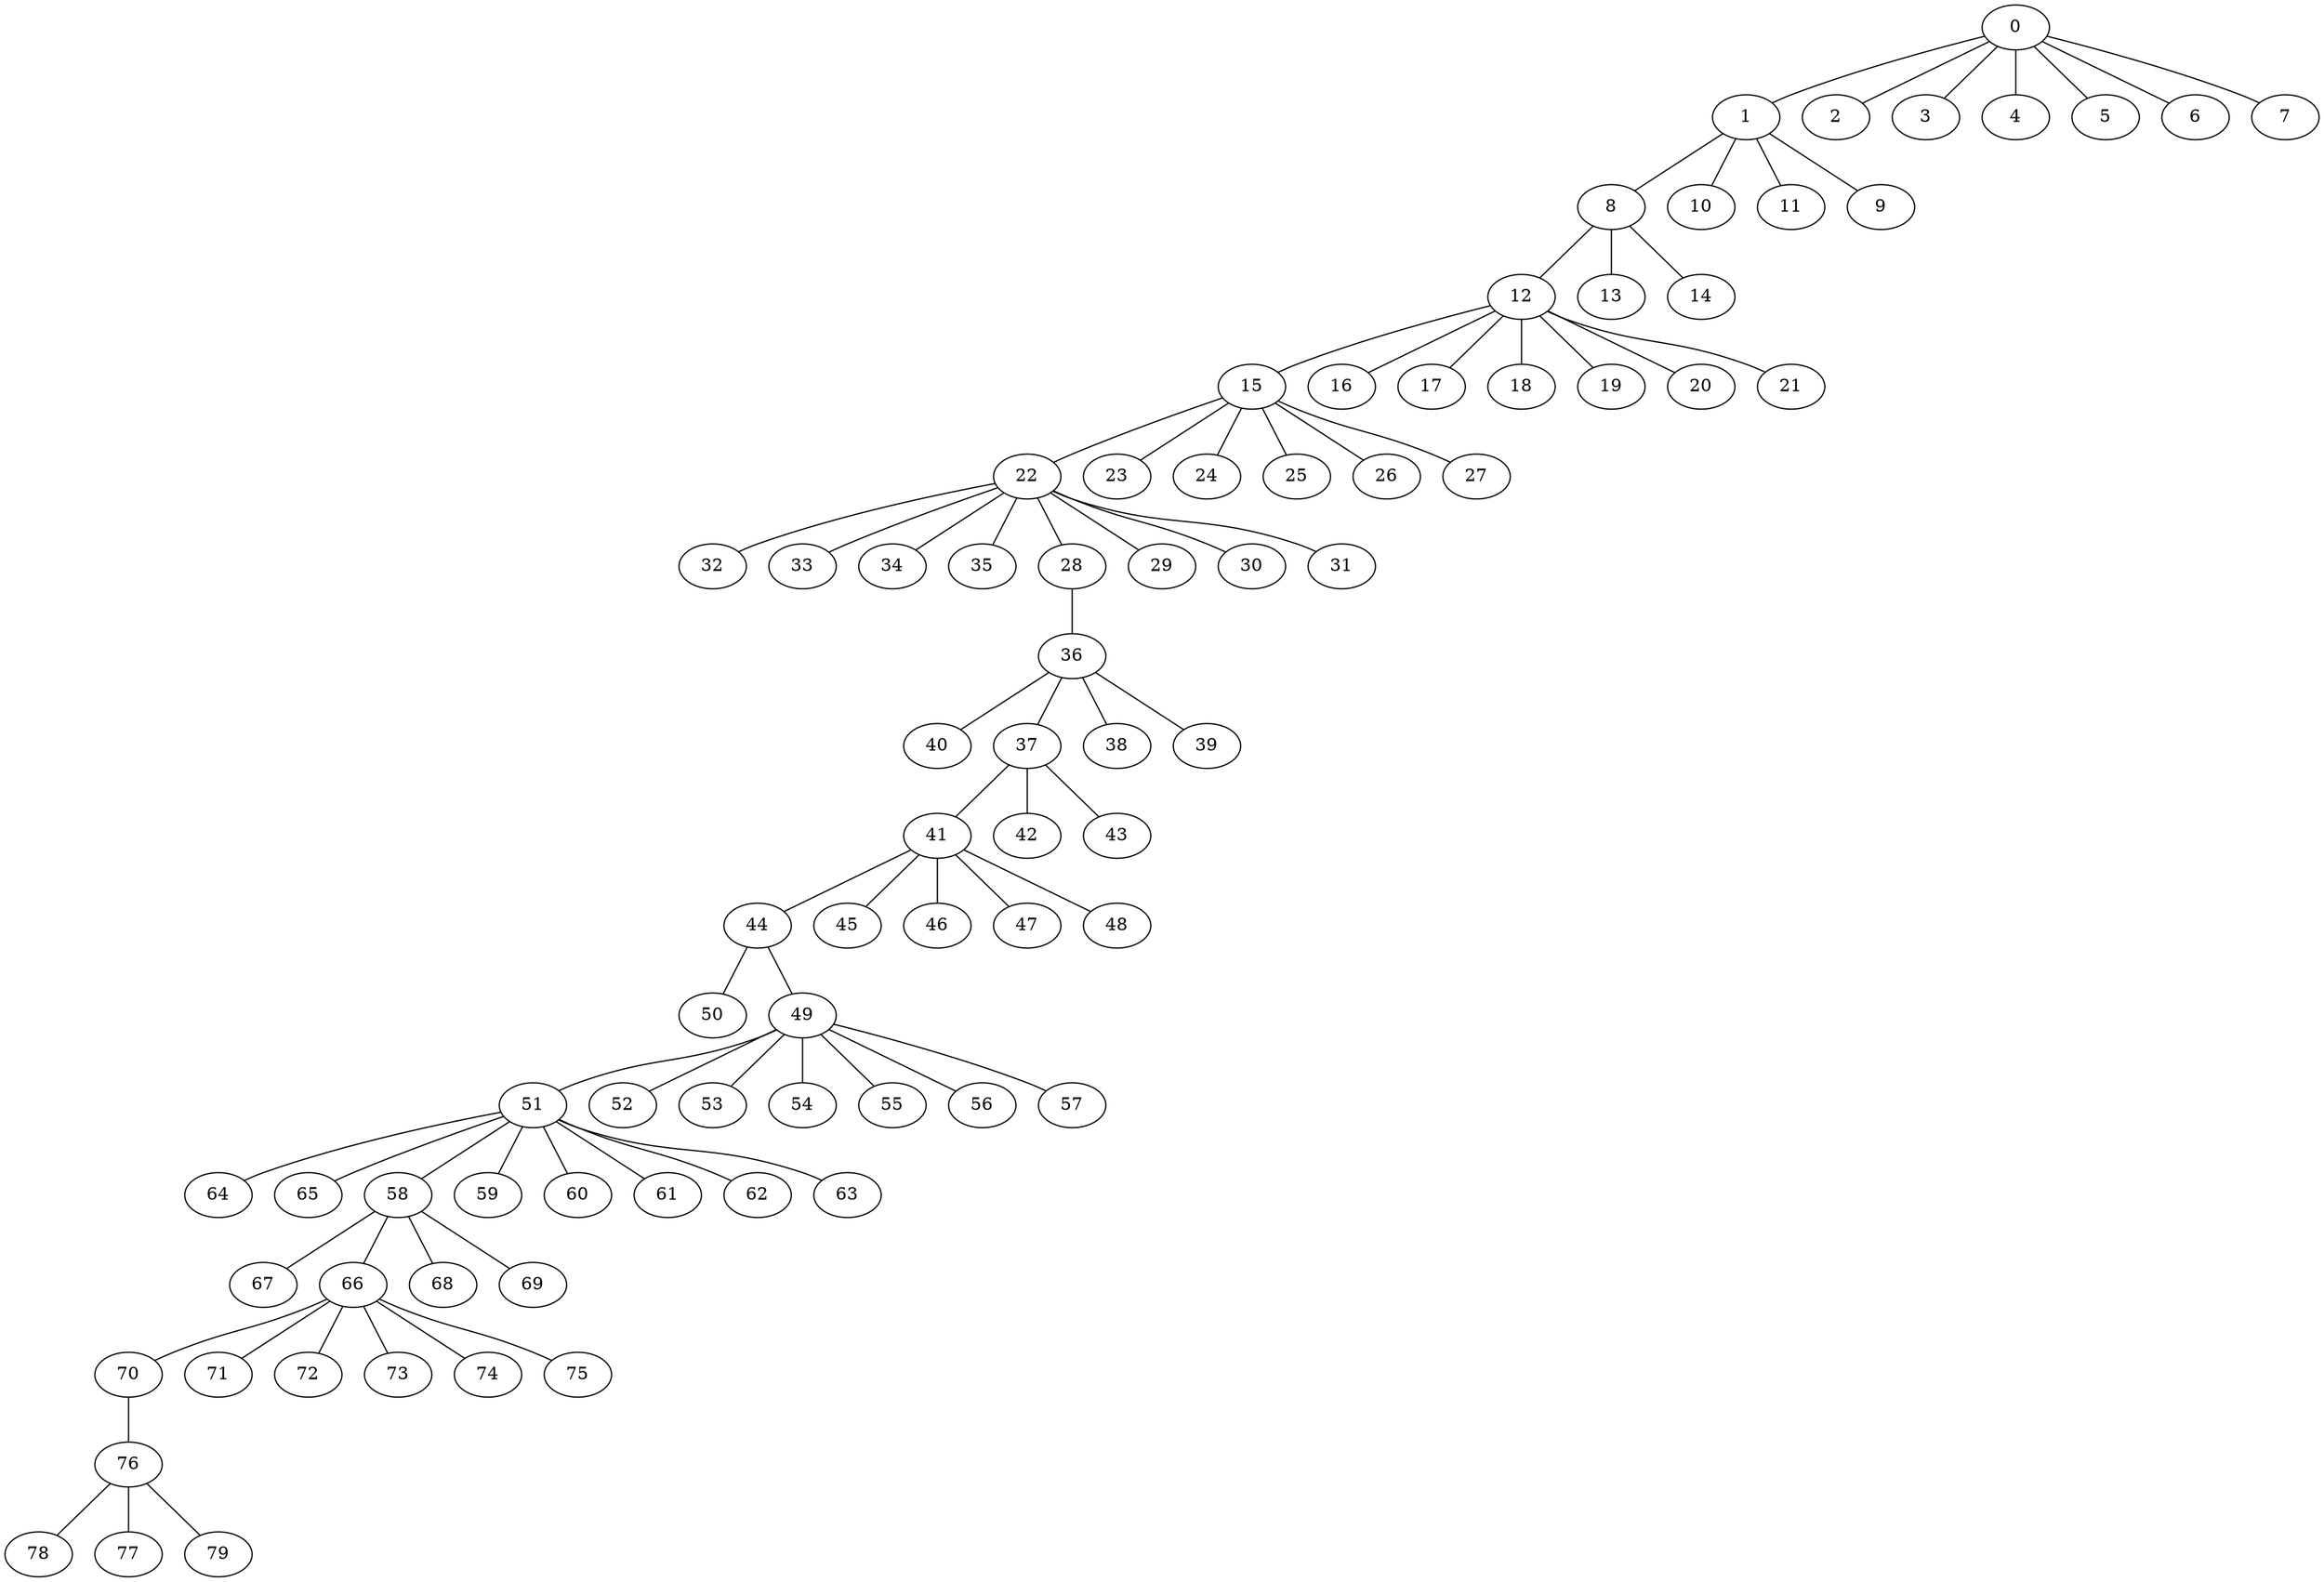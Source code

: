 
graph graphname {
    0 -- 1
0 -- 2
0 -- 3
0 -- 4
0 -- 5
0 -- 6
0 -- 7
1 -- 8
1 -- 10
1 -- 11
1 -- 9
8 -- 12
8 -- 13
8 -- 14
12 -- 15
12 -- 16
12 -- 17
12 -- 18
12 -- 19
12 -- 20
12 -- 21
15 -- 22
15 -- 23
15 -- 24
15 -- 25
15 -- 26
15 -- 27
22 -- 32
22 -- 33
22 -- 34
22 -- 35
22 -- 28
22 -- 29
22 -- 30
22 -- 31
28 -- 36
36 -- 40
36 -- 37
36 -- 38
36 -- 39
37 -- 41
37 -- 42
37 -- 43
41 -- 44
41 -- 45
41 -- 46
41 -- 47
41 -- 48
44 -- 50
44 -- 49
49 -- 51
49 -- 52
49 -- 53
49 -- 54
49 -- 55
49 -- 56
49 -- 57
51 -- 64
51 -- 65
51 -- 58
51 -- 59
51 -- 60
51 -- 61
51 -- 62
51 -- 63
58 -- 67
58 -- 66
58 -- 68
58 -- 69
66 -- 70
66 -- 71
66 -- 72
66 -- 73
66 -- 74
66 -- 75
70 -- 76
76 -- 78
76 -- 77
76 -- 79

}
